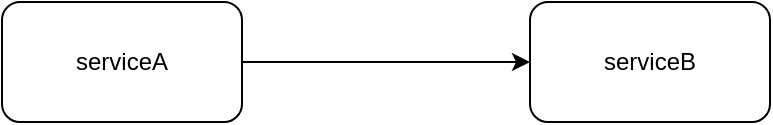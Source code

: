 <mxfile version="20.6.2" type="device"><diagram id="fj4Pz4nq68b_SR41laaZ" name="第 1 页"><mxGraphModel dx="1550" dy="915" grid="1" gridSize="10" guides="1" tooltips="1" connect="1" arrows="1" fold="1" page="1" pageScale="1" pageWidth="827" pageHeight="1169" math="0" shadow="0"><root><mxCell id="0"/><mxCell id="1" parent="0"/><mxCell id="x3dwX2eEy81IWSQybCMc-3" style="edgeStyle=orthogonalEdgeStyle;rounded=0;orthogonalLoop=1;jettySize=auto;html=1;entryX=0;entryY=0.5;entryDx=0;entryDy=0;" edge="1" parent="1" source="x3dwX2eEy81IWSQybCMc-1" target="x3dwX2eEy81IWSQybCMc-2"><mxGeometry relative="1" as="geometry"/></mxCell><mxCell id="x3dwX2eEy81IWSQybCMc-1" value="serviceA" style="rounded=1;whiteSpace=wrap;html=1;" vertex="1" parent="1"><mxGeometry x="150" y="190" width="120" height="60" as="geometry"/></mxCell><mxCell id="x3dwX2eEy81IWSQybCMc-2" value="serviceB" style="rounded=1;whiteSpace=wrap;html=1;" vertex="1" parent="1"><mxGeometry x="414" y="190" width="120" height="60" as="geometry"/></mxCell></root></mxGraphModel></diagram></mxfile>